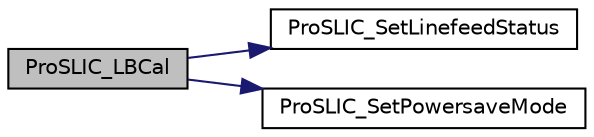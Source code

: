 digraph "ProSLIC_LBCal"
{
  edge [fontname="Helvetica",fontsize="10",labelfontname="Helvetica",labelfontsize="10"];
  node [fontname="Helvetica",fontsize="10",shape=record];
  rankdir="LR";
  Node1 [label="ProSLIC_LBCal",height=0.2,width=0.4,color="black", fillcolor="grey75", style="filled", fontcolor="black"];
  Node1 -> Node2 [color="midnightblue",fontsize="10",style="solid",fontname="Helvetica"];
  Node2 [label="ProSLIC_SetLinefeedStatus",height=0.2,width=0.4,color="black", fillcolor="white", style="filled",URL="$group___l_i_n_e_s_t_a_t_u_s.html#ga58f05791bfec1236a522264585a47779",tooltip="This function sets the linefeed state. "];
  Node1 -> Node3 [color="midnightblue",fontsize="10",style="solid",fontname="Helvetica"];
  Node3 [label="ProSLIC_SetPowersaveMode",height=0.2,width=0.4,color="black", fillcolor="white", style="filled",URL="$group___p_r_o_s_l_i_c___d_c_f_e_e_d.html#ga9283b3779812fbdda45dcc67bcb387a0",tooltip="This function allows one to enable/disable power savings mode found on some of the chipsets..."];
}
